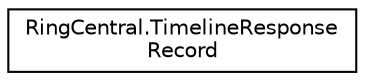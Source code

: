 digraph "Graphical Class Hierarchy"
{
 // LATEX_PDF_SIZE
  edge [fontname="Helvetica",fontsize="10",labelfontname="Helvetica",labelfontsize="10"];
  node [fontname="Helvetica",fontsize="10",shape=record];
  rankdir="LR";
  Node0 [label="RingCentral.TimelineResponse\lRecord",height=0.2,width=0.4,color="black", fillcolor="white", style="filled",URL="$classRingCentral_1_1TimelineResponseRecord.html",tooltip=" "];
}
